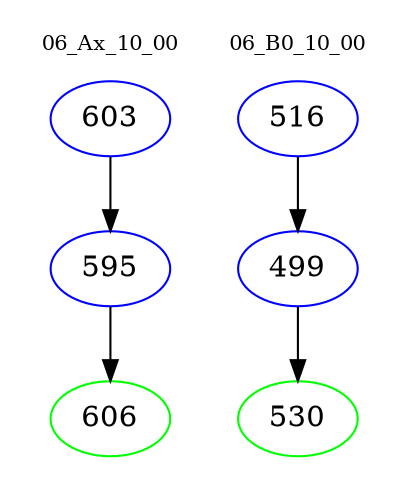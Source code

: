 digraph{
subgraph cluster_0 {
color = white
label = "06_Ax_10_00";
fontsize=10;
T0_603 [label="603", color="blue"]
T0_603 -> T0_595 [color="black"]
T0_595 [label="595", color="blue"]
T0_595 -> T0_606 [color="black"]
T0_606 [label="606", color="green"]
}
subgraph cluster_1 {
color = white
label = "06_B0_10_00";
fontsize=10;
T1_516 [label="516", color="blue"]
T1_516 -> T1_499 [color="black"]
T1_499 [label="499", color="blue"]
T1_499 -> T1_530 [color="black"]
T1_530 [label="530", color="green"]
}
}
